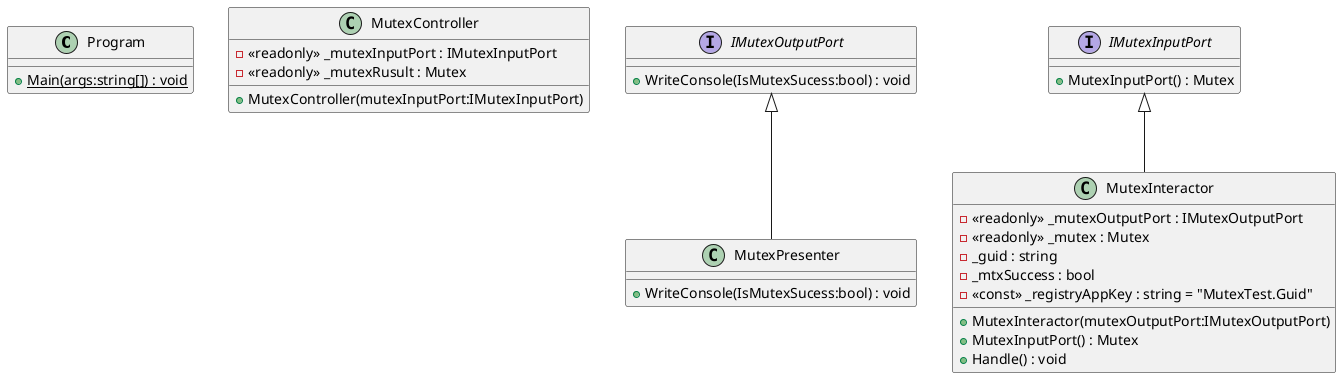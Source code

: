 @startuml
class Program {
    + {static} Main(args:string[]) : void
}
class MutexController {
    - <<readonly>> _mutexInputPort : IMutexInputPort
    - <<readonly>> _mutexRusult : Mutex
    + MutexController(mutexInputPort:IMutexInputPort)
}
class MutexPresenter {
    + WriteConsole(IsMutexSucess:bool) : void
}
IMutexOutputPort <|-- MutexPresenter
interface IMutexInputPort {
    + MutexInputPort() : Mutex
}
interface IMutexOutputPort {
    + WriteConsole(IsMutexSucess:bool) : void
}
class MutexInteractor {
    - <<readonly>> _mutexOutputPort : IMutexOutputPort
    - <<readonly>> _mutex : Mutex
    - _guid : string
    - _mtxSuccess : bool
    - <<const>> _registryAppKey : string = "MutexTest.Guid"
    + MutexInteractor(mutexOutputPort:IMutexOutputPort)
    + MutexInputPort() : Mutex
    + Handle() : void
}
IMutexInputPort <|-- MutexInteractor

@enduml
